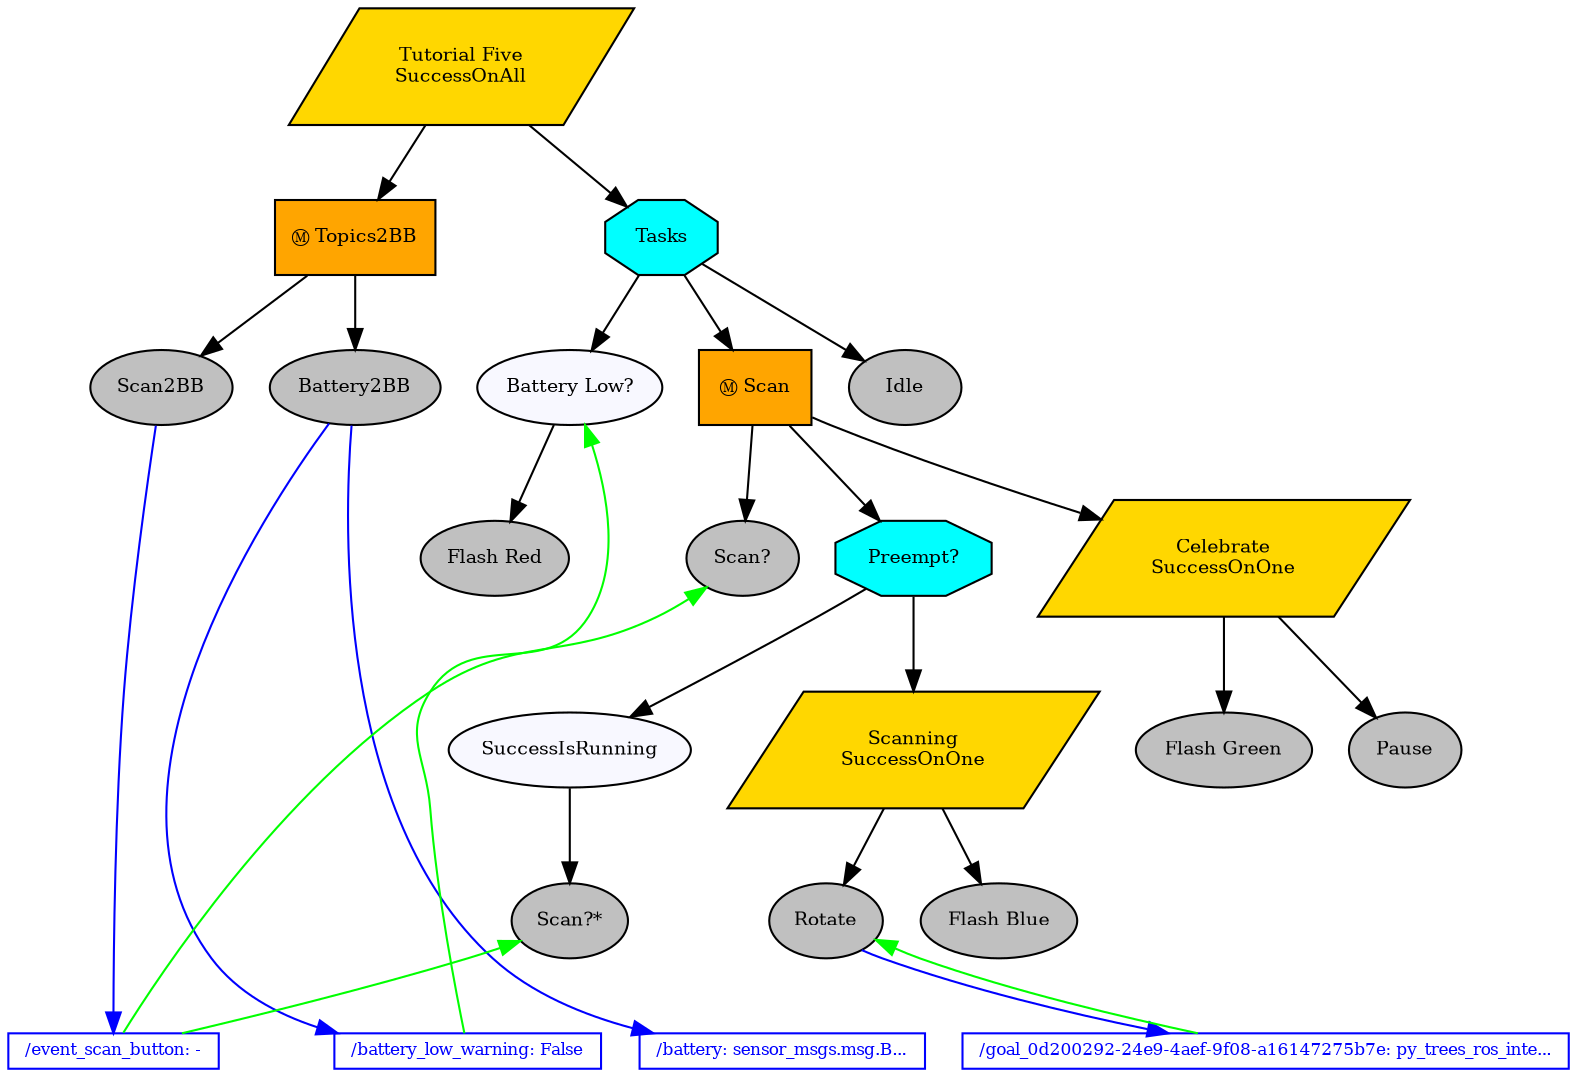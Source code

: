 digraph pastafarianism {
ordering=out;
graph [fontname="times-roman"];
node [fontname="times-roman"];
edge [fontname="times-roman"];
"Tutorial Five" [fillcolor=gold, fontcolor=black, fontsize=9, label="Tutorial Five\nSuccessOnAll", shape=parallelogram, style=filled];
Topics2BB [fillcolor=orange, fontcolor=black, fontsize=9, label="Ⓜ Topics2BB", shape=box, style=filled];
"Tutorial Five" -> Topics2BB;
Scan2BB [fillcolor=gray, fontcolor=black, fontsize=9, label=Scan2BB, shape=ellipse, style=filled];
Topics2BB -> Scan2BB;
Battery2BB [fillcolor=gray, fontcolor=black, fontsize=9, label=Battery2BB, shape=ellipse, style=filled];
Topics2BB -> Battery2BB;
Tasks [fillcolor=cyan, fontcolor=black, fontsize=9, label=Tasks, shape=octagon, style=filled];
"Tutorial Five" -> Tasks;
"Battery Low?" [fillcolor=ghostwhite, fontcolor=black, fontsize=9, label="Battery Low?", shape=ellipse, style=filled];
Tasks -> "Battery Low?";
"Flash Red" [fillcolor=gray, fontcolor=black, fontsize=9, label="Flash Red", shape=ellipse, style=filled];
"Battery Low?" -> "Flash Red";
Scan [fillcolor=orange, fontcolor=black, fontsize=9, label="Ⓜ Scan", shape=box, style=filled];
Tasks -> Scan;
"Scan?" [fillcolor=gray, fontcolor=black, fontsize=9, label="Scan?", shape=ellipse, style=filled];
Scan -> "Scan?";
"Preempt?" [fillcolor=cyan, fontcolor=black, fontsize=9, label="Preempt?", shape=octagon, style=filled];
Scan -> "Preempt?";
SuccessIsRunning [fillcolor=ghostwhite, fontcolor=black, fontsize=9, label=SuccessIsRunning, shape=ellipse, style=filled];
"Preempt?" -> SuccessIsRunning;
"Scan?*" [fillcolor=gray, fontcolor=black, fontsize=9, label="Scan?*", shape=ellipse, style=filled];
SuccessIsRunning -> "Scan?*";
Scanning [fillcolor=gold, fontcolor=black, fontsize=9, label="Scanning\nSuccessOnOne", shape=parallelogram, style=filled];
"Preempt?" -> Scanning;
Rotate [fillcolor=gray, fontcolor=black, fontsize=9, label=Rotate, shape=ellipse, style=filled];
Scanning -> Rotate;
"Flash Blue" [fillcolor=gray, fontcolor=black, fontsize=9, label="Flash Blue", shape=ellipse, style=filled];
Scanning -> "Flash Blue";
Celebrate [fillcolor=gold, fontcolor=black, fontsize=9, label="Celebrate\nSuccessOnOne", shape=parallelogram, style=filled];
Scan -> Celebrate;
"Flash Green" [fillcolor=gray, fontcolor=black, fontsize=9, label="Flash Green", shape=ellipse, style=filled];
Celebrate -> "Flash Green";
Pause [fillcolor=gray, fontcolor=black, fontsize=9, label=Pause, shape=ellipse, style=filled];
Celebrate -> Pause;
Idle [fillcolor=gray, fontcolor=black, fontsize=9, label=Idle, shape=ellipse, style=filled];
Tasks -> Idle;
"/goal_0d200292-24e9-4aef-9f08-a16147275b7e" -> Rotate  [color=green, constraint=False, weight=0];
Rotate -> "/goal_0d200292-24e9-4aef-9f08-a16147275b7e"  [color=blue, constraint=False, weight=0];
"/battery_low_warning" -> "Battery Low?"  [color=green, constraint=False, weight=0];
Battery2BB -> "/battery_low_warning"  [color=blue, constraint=False, weight=0];
Battery2BB -> "/battery"  [color=blue, constraint=False, weight=0];
"/event_scan_button" -> "Scan?"  [color=green, constraint=False, weight=0];
"/event_scan_button" -> "Scan?*"  [color=green, constraint=False, weight=0];
Scan2BB -> "/event_scan_button"  [color=blue, constraint=False, weight=0];
subgraph Blackboard {
id=Blackboard;
label=Blackboard;
rank=sink;
"/goal_0d200292-24e9-4aef-9f08-a16147275b7e" [color=blue, fillcolor=white, fixedsize=False, fontcolor=blue, fontsize=8, height=0, label="/goal_0d200292-24e9-4aef-9f08-a16147275b7e: py_trees_ros_inte...", shape=box, style=filled, width=0];
"/battery_low_warning" [color=blue, fillcolor=white, fixedsize=False, fontcolor=blue, fontsize=8, height=0, label="/battery_low_warning: False", shape=box, style=filled, width=0];
"/battery" [color=blue, fillcolor=white, fixedsize=False, fontcolor=blue, fontsize=8, height=0, label="/battery: sensor_msgs.msg.B...", shape=box, style=filled, width=0];
"/event_scan_button" [color=blue, fillcolor=white, fixedsize=False, fontcolor=blue, fontsize=8, height=0, label="/event_scan_button: -", shape=box, style=filled, width=0];
}

}
